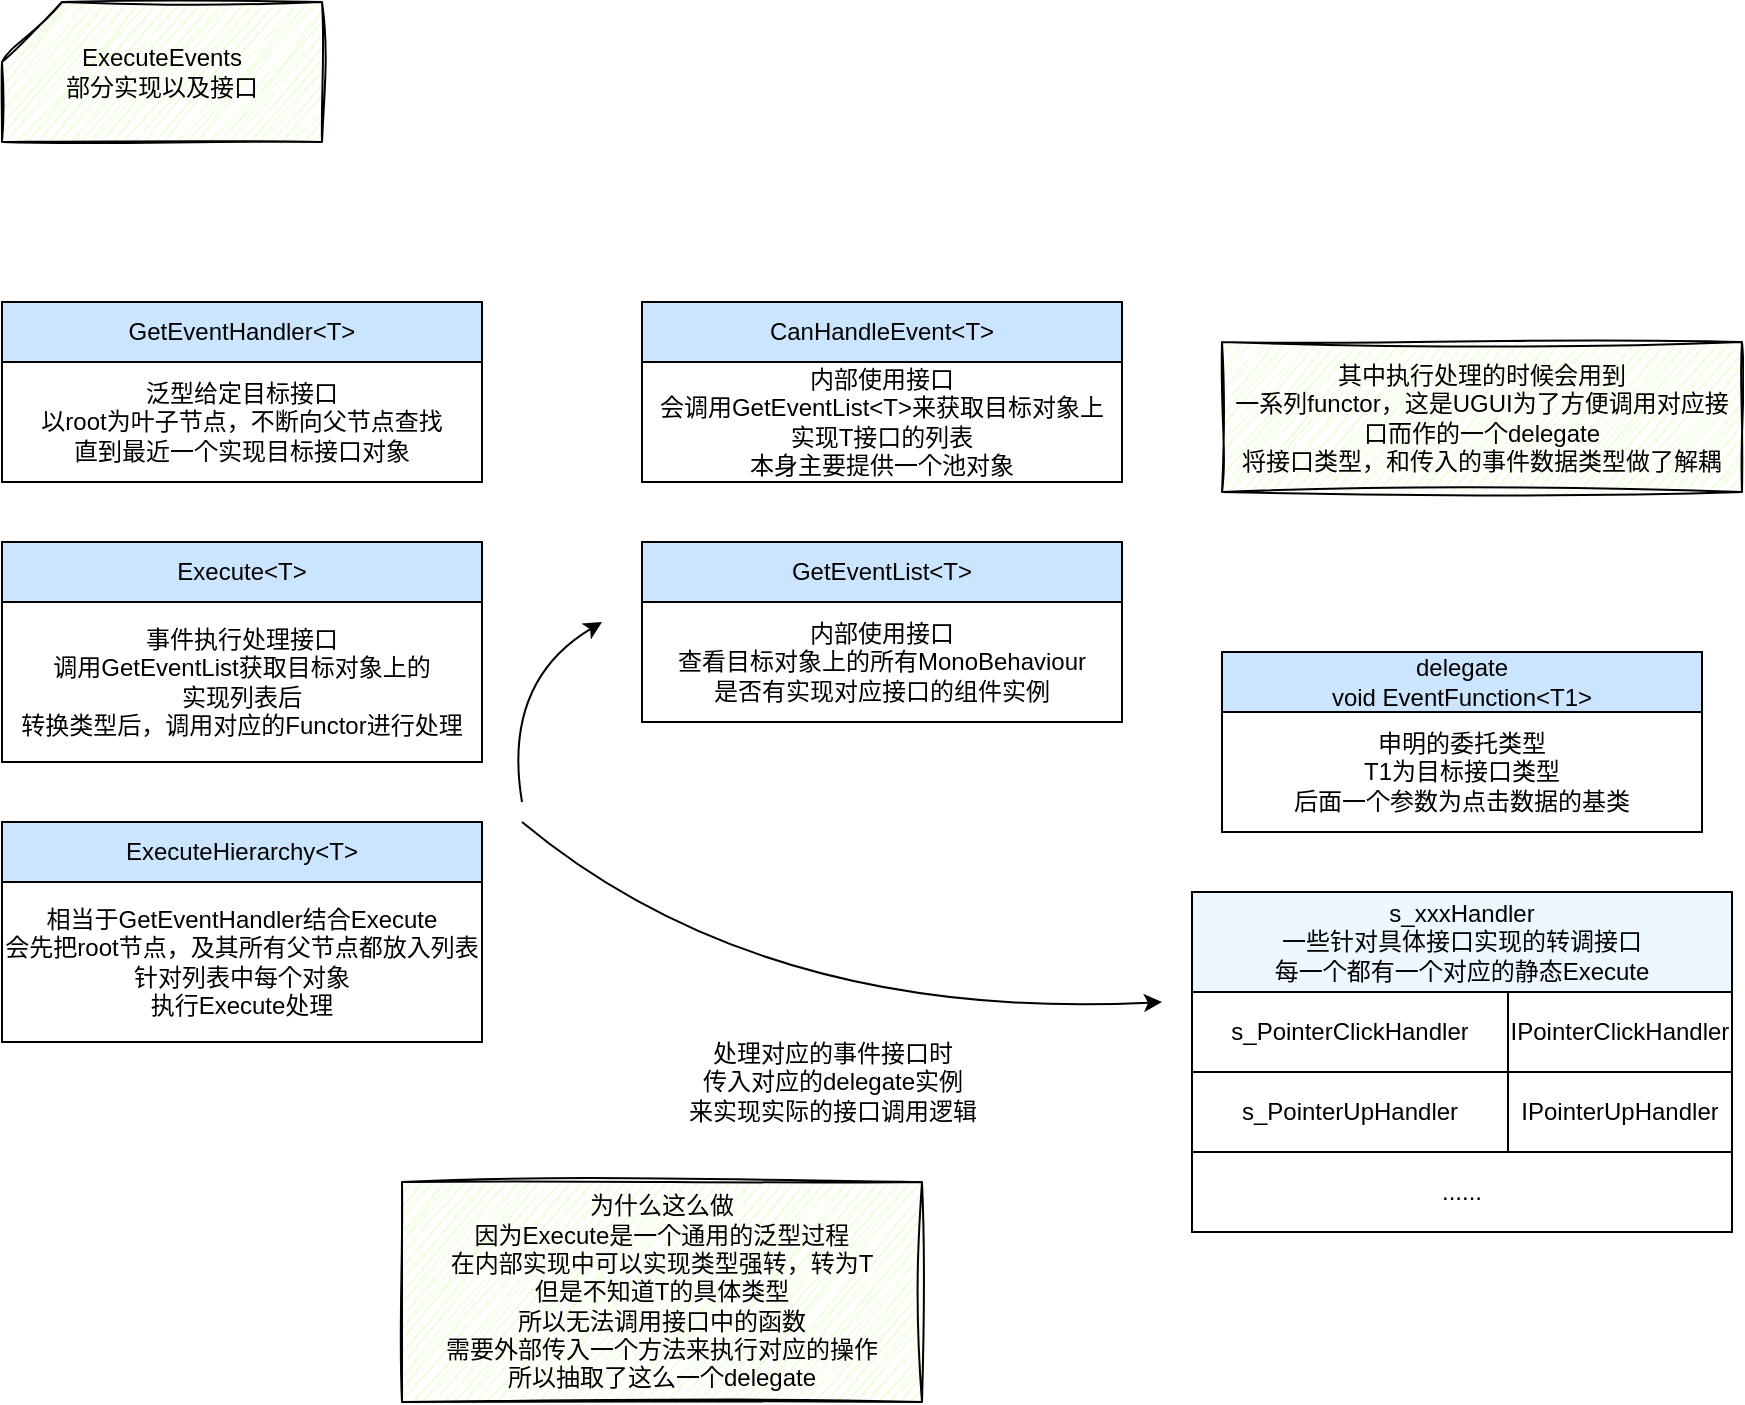 <mxfile version="22.1.11" type="device">
  <diagram name="第 1 页" id="n_lde_2Q6zngwP638BM-">
    <mxGraphModel dx="2074" dy="1204" grid="1" gridSize="10" guides="1" tooltips="1" connect="1" arrows="1" fold="1" page="1" pageScale="1" pageWidth="827" pageHeight="1169" math="0" shadow="0">
      <root>
        <mxCell id="0" />
        <mxCell id="1" parent="0" />
        <mxCell id="tLOcTwmwj0KGl9j2g9u9-2" value="&lt;span style=&quot;text-align: left;&quot;&gt;GetEventHandler&amp;lt;T&amp;gt;&lt;/span&gt;" style="swimlane;fontStyle=0;childLayout=stackLayout;horizontal=1;startSize=30;horizontalStack=0;resizeParent=1;resizeParentMax=0;resizeLast=0;collapsible=1;marginBottom=0;whiteSpace=wrap;html=1;fillColor=#CCE5FF;" parent="1" vertex="1">
          <mxGeometry x="40" y="280" width="240" height="90" as="geometry" />
        </mxCell>
        <mxCell id="tLOcTwmwj0KGl9j2g9u9-6" value="泛型给定目标接口&lt;br&gt;以root为叶子节点，不断向父节点查找&lt;br&gt;直到最近一个实现目标接口对象" style="rounded=0;whiteSpace=wrap;html=1;" parent="tLOcTwmwj0KGl9j2g9u9-2" vertex="1">
          <mxGeometry y="30" width="240" height="60" as="geometry" />
        </mxCell>
        <mxCell id="tLOcTwmwj0KGl9j2g9u9-7" value="&lt;div style=&quot;text-align: left;&quot;&gt;&lt;span style=&quot;background-color: initial;&quot;&gt;CanHandleEvent&amp;lt;T&amp;gt;&lt;/span&gt;&lt;/div&gt;" style="swimlane;fontStyle=0;childLayout=stackLayout;horizontal=1;startSize=30;horizontalStack=0;resizeParent=1;resizeParentMax=0;resizeLast=0;collapsible=1;marginBottom=0;whiteSpace=wrap;html=1;fillColor=#CCE5FF;" parent="1" vertex="1">
          <mxGeometry x="360" y="280" width="240" height="90" as="geometry" />
        </mxCell>
        <mxCell id="tLOcTwmwj0KGl9j2g9u9-8" value="内部使用接口&lt;br&gt;会调用GetEventList&amp;lt;T&amp;gt;来获取目标对象上&lt;br&gt;实现T接口的列表&lt;br&gt;本身主要提供一个池对象" style="rounded=0;whiteSpace=wrap;html=1;" parent="tLOcTwmwj0KGl9j2g9u9-7" vertex="1">
          <mxGeometry y="30" width="240" height="60" as="geometry" />
        </mxCell>
        <mxCell id="tLOcTwmwj0KGl9j2g9u9-13" value="&lt;div style=&quot;text-align: left;&quot;&gt;&lt;span style=&quot;background-color: initial;&quot;&gt;Execute&amp;lt;T&amp;gt;&lt;/span&gt;&lt;/div&gt;" style="swimlane;fontStyle=0;childLayout=stackLayout;horizontal=1;startSize=30;horizontalStack=0;resizeParent=1;resizeParentMax=0;resizeLast=0;collapsible=1;marginBottom=0;whiteSpace=wrap;html=1;fillColor=#CCE5FF;" parent="1" vertex="1">
          <mxGeometry x="40" y="400" width="240" height="110" as="geometry" />
        </mxCell>
        <mxCell id="tLOcTwmwj0KGl9j2g9u9-14" value="事件执行处理接口&lt;div&gt;调用GetEventList获取目标对象上的&lt;br&gt;实现列表后&lt;br&gt;转换类型后，调用对应的Functor进行处理&lt;/div&gt;" style="rounded=0;whiteSpace=wrap;html=1;" parent="tLOcTwmwj0KGl9j2g9u9-13" vertex="1">
          <mxGeometry y="30" width="240" height="80" as="geometry" />
        </mxCell>
        <mxCell id="tLOcTwmwj0KGl9j2g9u9-19" value="ExecuteEvents&lt;br&gt;部分实现以及接口" style="shape=card;whiteSpace=wrap;html=1;fillColor=#E6FFCC;sketch=1;curveFitting=1;jiggle=2;" parent="1" vertex="1">
          <mxGeometry x="40" y="130" width="160" height="70" as="geometry" />
        </mxCell>
        <mxCell id="tLOcTwmwj0KGl9j2g9u9-20" value="&lt;div style=&quot;text-align: left;&quot;&gt;GetEventList&amp;lt;T&amp;gt;&lt;br&gt;&lt;/div&gt;" style="swimlane;fontStyle=0;childLayout=stackLayout;horizontal=1;startSize=30;horizontalStack=0;resizeParent=1;resizeParentMax=0;resizeLast=0;collapsible=1;marginBottom=0;whiteSpace=wrap;html=1;fillColor=#CCE5FF;" parent="1" vertex="1">
          <mxGeometry x="360" y="400" width="240" height="90" as="geometry" />
        </mxCell>
        <mxCell id="tLOcTwmwj0KGl9j2g9u9-21" value="内部使用接口&lt;br&gt;查看目标对象上的所有MonoBehaviour&lt;br&gt;是否有实现对应接口的组件实例" style="rounded=0;whiteSpace=wrap;html=1;" parent="tLOcTwmwj0KGl9j2g9u9-20" vertex="1">
          <mxGeometry y="30" width="240" height="60" as="geometry" />
        </mxCell>
        <mxCell id="tLOcTwmwj0KGl9j2g9u9-22" value="&lt;div style=&quot;text-align: left;&quot;&gt;ExecuteHierarchy&amp;lt;T&amp;gt;&lt;br&gt;&lt;/div&gt;" style="swimlane;fontStyle=0;childLayout=stackLayout;horizontal=1;startSize=30;horizontalStack=0;resizeParent=1;resizeParentMax=0;resizeLast=0;collapsible=1;marginBottom=0;whiteSpace=wrap;html=1;fillColor=#CCE5FF;" parent="1" vertex="1">
          <mxGeometry x="40" y="540" width="240" height="110" as="geometry" />
        </mxCell>
        <mxCell id="tLOcTwmwj0KGl9j2g9u9-23" value="相当于GetEventHandler结合Execute&lt;br&gt;会先把root节点，及其所有父节点都放入列表&lt;br&gt;针对列表中每个对象&lt;br&gt;执行Execute处理" style="rounded=0;whiteSpace=wrap;html=1;" parent="tLOcTwmwj0KGl9j2g9u9-22" vertex="1">
          <mxGeometry y="30" width="240" height="80" as="geometry" />
        </mxCell>
        <mxCell id="tLOcTwmwj0KGl9j2g9u9-24" value="其中执行处理的时候会用到&lt;br&gt;一系列functor，这是UGUI为了方便调用对应接口而作的一个delegate&lt;div&gt;将接口类型，和传入的事件数据类型做了解耦&lt;/div&gt;" style="rounded=0;whiteSpace=wrap;html=1;sketch=1;curveFitting=1;jiggle=2;fillColor=#E6FFCC;" parent="1" vertex="1">
          <mxGeometry x="650" y="300" width="260" height="75" as="geometry" />
        </mxCell>
        <mxCell id="hXB1s9DQjW5pMUT9sYni-2" value="&lt;div style=&quot;&quot;&gt;delegate&lt;br&gt;&lt;span style=&quot;&quot;&gt;void EventFunction&amp;lt;T1&amp;gt;&lt;/span&gt;&lt;br&gt;&lt;/div&gt;" style="swimlane;fontStyle=0;childLayout=stackLayout;horizontal=1;startSize=30;horizontalStack=0;resizeParent=1;resizeParentMax=0;resizeLast=0;collapsible=1;marginBottom=0;whiteSpace=wrap;html=1;fillColor=#CCE5FF;align=center;" vertex="1" parent="1">
          <mxGeometry x="650" y="455" width="240" height="90" as="geometry" />
        </mxCell>
        <mxCell id="hXB1s9DQjW5pMUT9sYni-3" value="申明的委托类型&lt;br&gt;T1为目标接口类型&lt;br&gt;后面一个参数为点击数据的基类&lt;br&gt;" style="rounded=0;whiteSpace=wrap;html=1;" vertex="1" parent="hXB1s9DQjW5pMUT9sYni-2">
          <mxGeometry y="30" width="240" height="60" as="geometry" />
        </mxCell>
        <mxCell id="hXB1s9DQjW5pMUT9sYni-8" value="&lt;div style=&quot;&quot;&gt;s_xxxHandler&lt;br style=&quot;border-color: var(--border-color);&quot;&gt;一些针对具体接口实现的转调接口&lt;br&gt;每一个都有一个对应的静态Execute&lt;/div&gt;" style="swimlane;fontStyle=0;childLayout=stackLayout;horizontal=1;startSize=50;horizontalStack=0;resizeParent=1;resizeParentMax=0;resizeLast=0;collapsible=1;marginBottom=0;whiteSpace=wrap;html=1;fillColor=#EDF7FF;align=center;" vertex="1" parent="1">
          <mxGeometry x="635" y="575" width="270" height="170" as="geometry" />
        </mxCell>
        <mxCell id="hXB1s9DQjW5pMUT9sYni-10" value="" style="shape=table;startSize=0;container=1;collapsible=0;childLayout=tableLayout;" vertex="1" parent="hXB1s9DQjW5pMUT9sYni-8">
          <mxGeometry y="50" width="270" height="80" as="geometry" />
        </mxCell>
        <mxCell id="hXB1s9DQjW5pMUT9sYni-11" value="" style="shape=tableRow;horizontal=0;startSize=0;swimlaneHead=0;swimlaneBody=0;strokeColor=inherit;top=0;left=0;bottom=0;right=0;collapsible=0;dropTarget=0;fillColor=none;points=[[0,0.5],[1,0.5]];portConstraint=eastwest;" vertex="1" parent="hXB1s9DQjW5pMUT9sYni-10">
          <mxGeometry width="270" height="40" as="geometry" />
        </mxCell>
        <mxCell id="hXB1s9DQjW5pMUT9sYni-12" value="s_PointerClickHandler" style="shape=partialRectangle;html=1;whiteSpace=wrap;connectable=0;strokeColor=inherit;overflow=hidden;fillColor=none;top=0;left=0;bottom=0;right=0;pointerEvents=1;" vertex="1" parent="hXB1s9DQjW5pMUT9sYni-11">
          <mxGeometry width="158" height="40" as="geometry">
            <mxRectangle width="158" height="40" as="alternateBounds" />
          </mxGeometry>
        </mxCell>
        <mxCell id="hXB1s9DQjW5pMUT9sYni-13" value="IPointerClickHandler" style="shape=partialRectangle;html=1;whiteSpace=wrap;connectable=0;strokeColor=inherit;overflow=hidden;fillColor=none;top=0;left=0;bottom=0;right=0;pointerEvents=1;" vertex="1" parent="hXB1s9DQjW5pMUT9sYni-11">
          <mxGeometry x="158" width="112" height="40" as="geometry">
            <mxRectangle width="112" height="40" as="alternateBounds" />
          </mxGeometry>
        </mxCell>
        <mxCell id="hXB1s9DQjW5pMUT9sYni-29" value="" style="shape=tableRow;horizontal=0;startSize=0;swimlaneHead=0;swimlaneBody=0;strokeColor=inherit;top=0;left=0;bottom=0;right=0;collapsible=0;dropTarget=0;fillColor=none;points=[[0,0.5],[1,0.5]];portConstraint=eastwest;" vertex="1" parent="hXB1s9DQjW5pMUT9sYni-10">
          <mxGeometry y="40" width="270" height="40" as="geometry" />
        </mxCell>
        <mxCell id="hXB1s9DQjW5pMUT9sYni-30" value="s_PointerUpHandler" style="shape=partialRectangle;html=1;whiteSpace=wrap;connectable=0;strokeColor=inherit;overflow=hidden;fillColor=none;top=0;left=0;bottom=0;right=0;pointerEvents=1;" vertex="1" parent="hXB1s9DQjW5pMUT9sYni-29">
          <mxGeometry width="158" height="40" as="geometry">
            <mxRectangle width="158" height="40" as="alternateBounds" />
          </mxGeometry>
        </mxCell>
        <mxCell id="hXB1s9DQjW5pMUT9sYni-31" value="IPointerUpHandler" style="shape=partialRectangle;html=1;whiteSpace=wrap;connectable=0;strokeColor=inherit;overflow=hidden;fillColor=none;top=0;left=0;bottom=0;right=0;pointerEvents=1;" vertex="1" parent="hXB1s9DQjW5pMUT9sYni-29">
          <mxGeometry x="158" width="112" height="40" as="geometry">
            <mxRectangle width="112" height="40" as="alternateBounds" />
          </mxGeometry>
        </mxCell>
        <mxCell id="hXB1s9DQjW5pMUT9sYni-32" value="......" style="rounded=0;whiteSpace=wrap;html=1;" vertex="1" parent="hXB1s9DQjW5pMUT9sYni-8">
          <mxGeometry y="130" width="270" height="40" as="geometry" />
        </mxCell>
        <mxCell id="hXB1s9DQjW5pMUT9sYni-34" value="处理对应的事件接口时&lt;br&gt;传入对应的delegate实例&lt;br&gt;来实现实际的接口调用逻辑" style="text;html=1;align=center;verticalAlign=middle;resizable=0;points=[];autosize=1;strokeColor=none;fillColor=none;" vertex="1" parent="1">
          <mxGeometry x="370" y="640" width="170" height="60" as="geometry" />
        </mxCell>
        <mxCell id="hXB1s9DQjW5pMUT9sYni-36" value="" style="curved=1;endArrow=classic;html=1;rounded=0;" edge="1" parent="1">
          <mxGeometry width="50" height="50" relative="1" as="geometry">
            <mxPoint x="300" y="540" as="sourcePoint" />
            <mxPoint x="620" y="630" as="targetPoint" />
            <Array as="points">
              <mxPoint x="420" y="640" />
            </Array>
          </mxGeometry>
        </mxCell>
        <mxCell id="hXB1s9DQjW5pMUT9sYni-37" value="" style="curved=1;endArrow=classic;html=1;rounded=0;" edge="1" parent="1">
          <mxGeometry width="50" height="50" relative="1" as="geometry">
            <mxPoint x="300" y="530" as="sourcePoint" />
            <mxPoint x="340" y="440" as="targetPoint" />
            <Array as="points">
              <mxPoint x="290" y="470" />
            </Array>
          </mxGeometry>
        </mxCell>
        <mxCell id="hXB1s9DQjW5pMUT9sYni-38" value="为什么这么做&lt;br&gt;因为Execute是一个通用的泛型过程&lt;br&gt;在内部实现中可以实现类型强转，转为T&lt;br&gt;但是不知道T的具体类型&lt;br&gt;所以无法调用接口中的函数&lt;br&gt;需要外部传入一个方法来执行对应的操作&lt;br&gt;所以抽取了这么一个delegate" style="rounded=0;whiteSpace=wrap;html=1;sketch=1;curveFitting=1;jiggle=2;fillColor=#E6FFCC;" vertex="1" parent="1">
          <mxGeometry x="240" y="720" width="260" height="110" as="geometry" />
        </mxCell>
      </root>
    </mxGraphModel>
  </diagram>
</mxfile>
